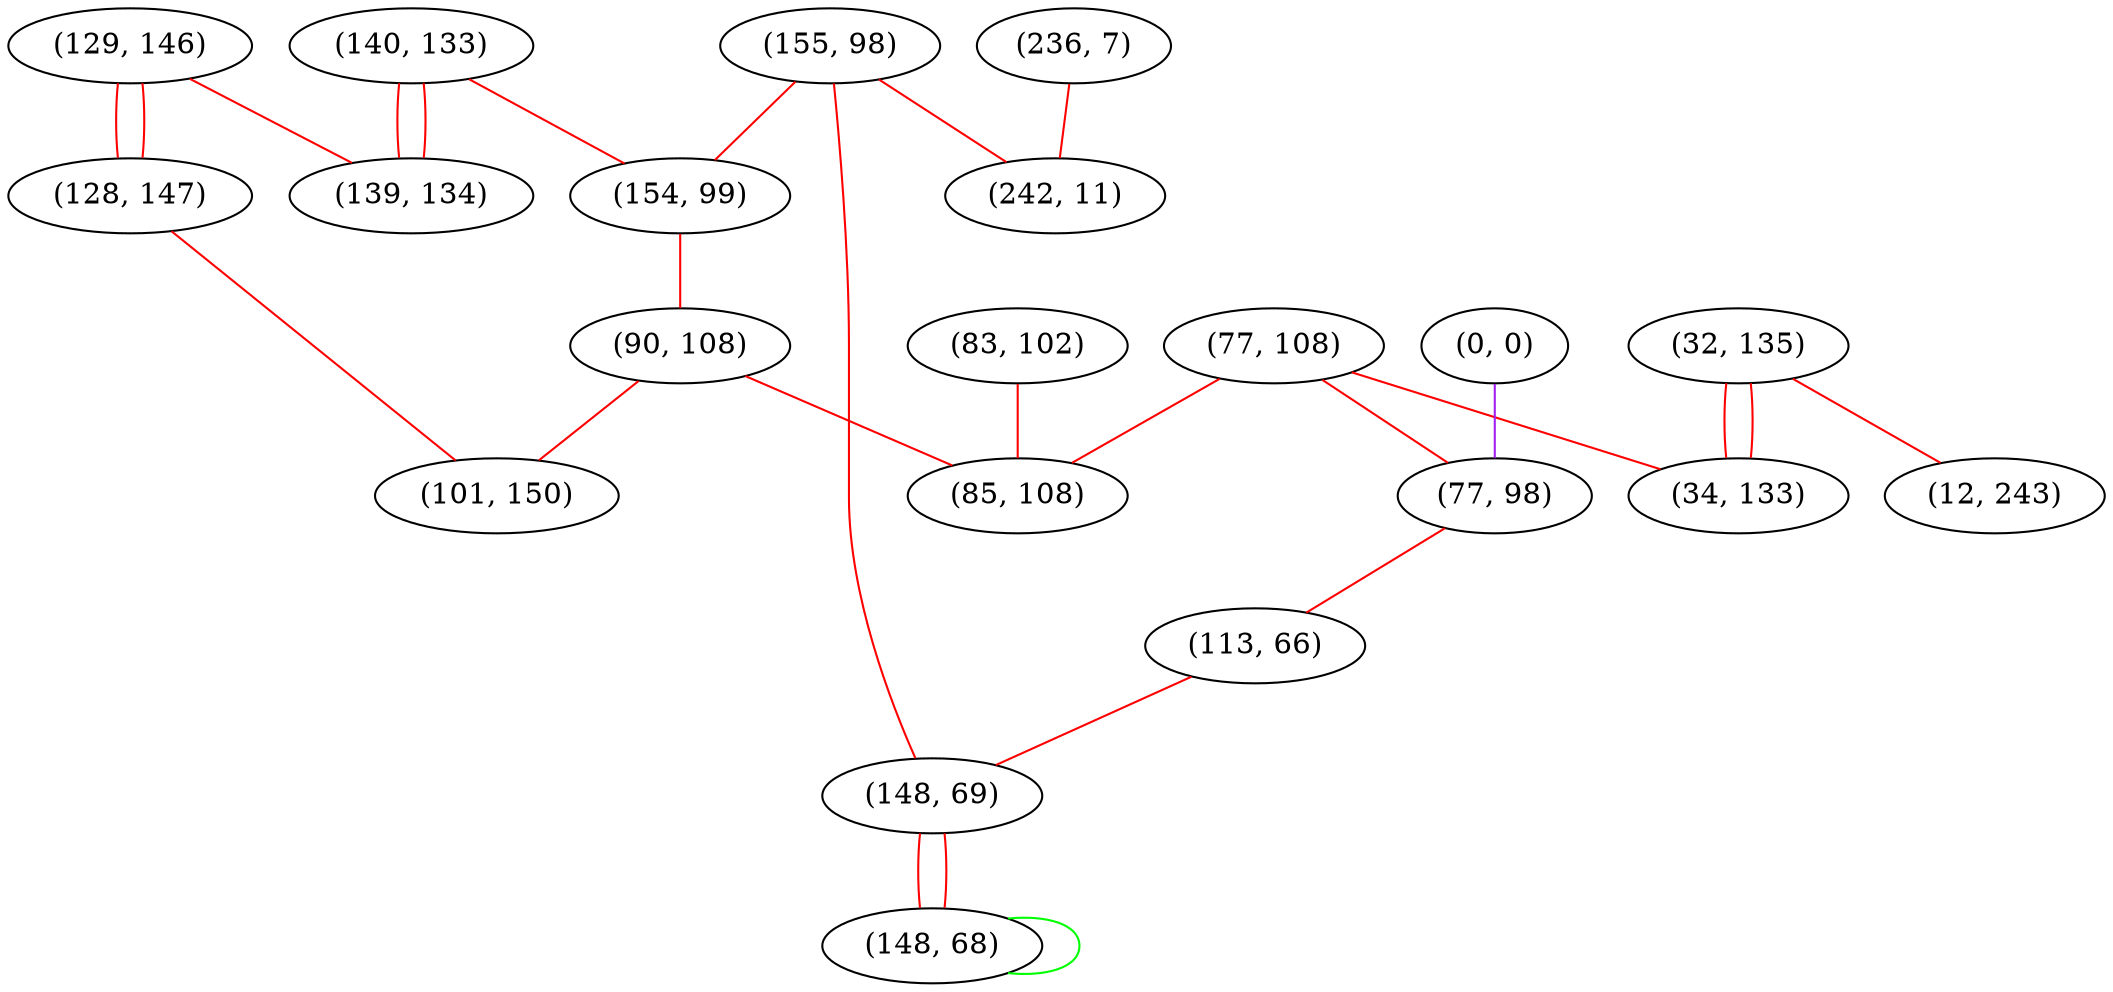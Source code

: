 graph "" {
"(129, 146)";
"(77, 108)";
"(0, 0)";
"(77, 98)";
"(83, 102)";
"(155, 98)";
"(236, 7)";
"(128, 147)";
"(140, 133)";
"(154, 99)";
"(32, 135)";
"(90, 108)";
"(113, 66)";
"(101, 150)";
"(12, 243)";
"(148, 69)";
"(34, 133)";
"(148, 68)";
"(242, 11)";
"(85, 108)";
"(139, 134)";
"(129, 146)" -- "(128, 147)"  [color=red, key=0, weight=1];
"(129, 146)" -- "(128, 147)"  [color=red, key=1, weight=1];
"(129, 146)" -- "(139, 134)"  [color=red, key=0, weight=1];
"(77, 108)" -- "(34, 133)"  [color=red, key=0, weight=1];
"(77, 108)" -- "(77, 98)"  [color=red, key=0, weight=1];
"(77, 108)" -- "(85, 108)"  [color=red, key=0, weight=1];
"(0, 0)" -- "(77, 98)"  [color=purple, key=0, weight=4];
"(77, 98)" -- "(113, 66)"  [color=red, key=0, weight=1];
"(83, 102)" -- "(85, 108)"  [color=red, key=0, weight=1];
"(155, 98)" -- "(148, 69)"  [color=red, key=0, weight=1];
"(155, 98)" -- "(242, 11)"  [color=red, key=0, weight=1];
"(155, 98)" -- "(154, 99)"  [color=red, key=0, weight=1];
"(236, 7)" -- "(242, 11)"  [color=red, key=0, weight=1];
"(128, 147)" -- "(101, 150)"  [color=red, key=0, weight=1];
"(140, 133)" -- "(154, 99)"  [color=red, key=0, weight=1];
"(140, 133)" -- "(139, 134)"  [color=red, key=0, weight=1];
"(140, 133)" -- "(139, 134)"  [color=red, key=1, weight=1];
"(154, 99)" -- "(90, 108)"  [color=red, key=0, weight=1];
"(32, 135)" -- "(34, 133)"  [color=red, key=0, weight=1];
"(32, 135)" -- "(34, 133)"  [color=red, key=1, weight=1];
"(32, 135)" -- "(12, 243)"  [color=red, key=0, weight=1];
"(90, 108)" -- "(101, 150)"  [color=red, key=0, weight=1];
"(90, 108)" -- "(85, 108)"  [color=red, key=0, weight=1];
"(113, 66)" -- "(148, 69)"  [color=red, key=0, weight=1];
"(148, 69)" -- "(148, 68)"  [color=red, key=0, weight=1];
"(148, 69)" -- "(148, 68)"  [color=red, key=1, weight=1];
"(148, 68)" -- "(148, 68)"  [color=green, key=0, weight=2];
}
